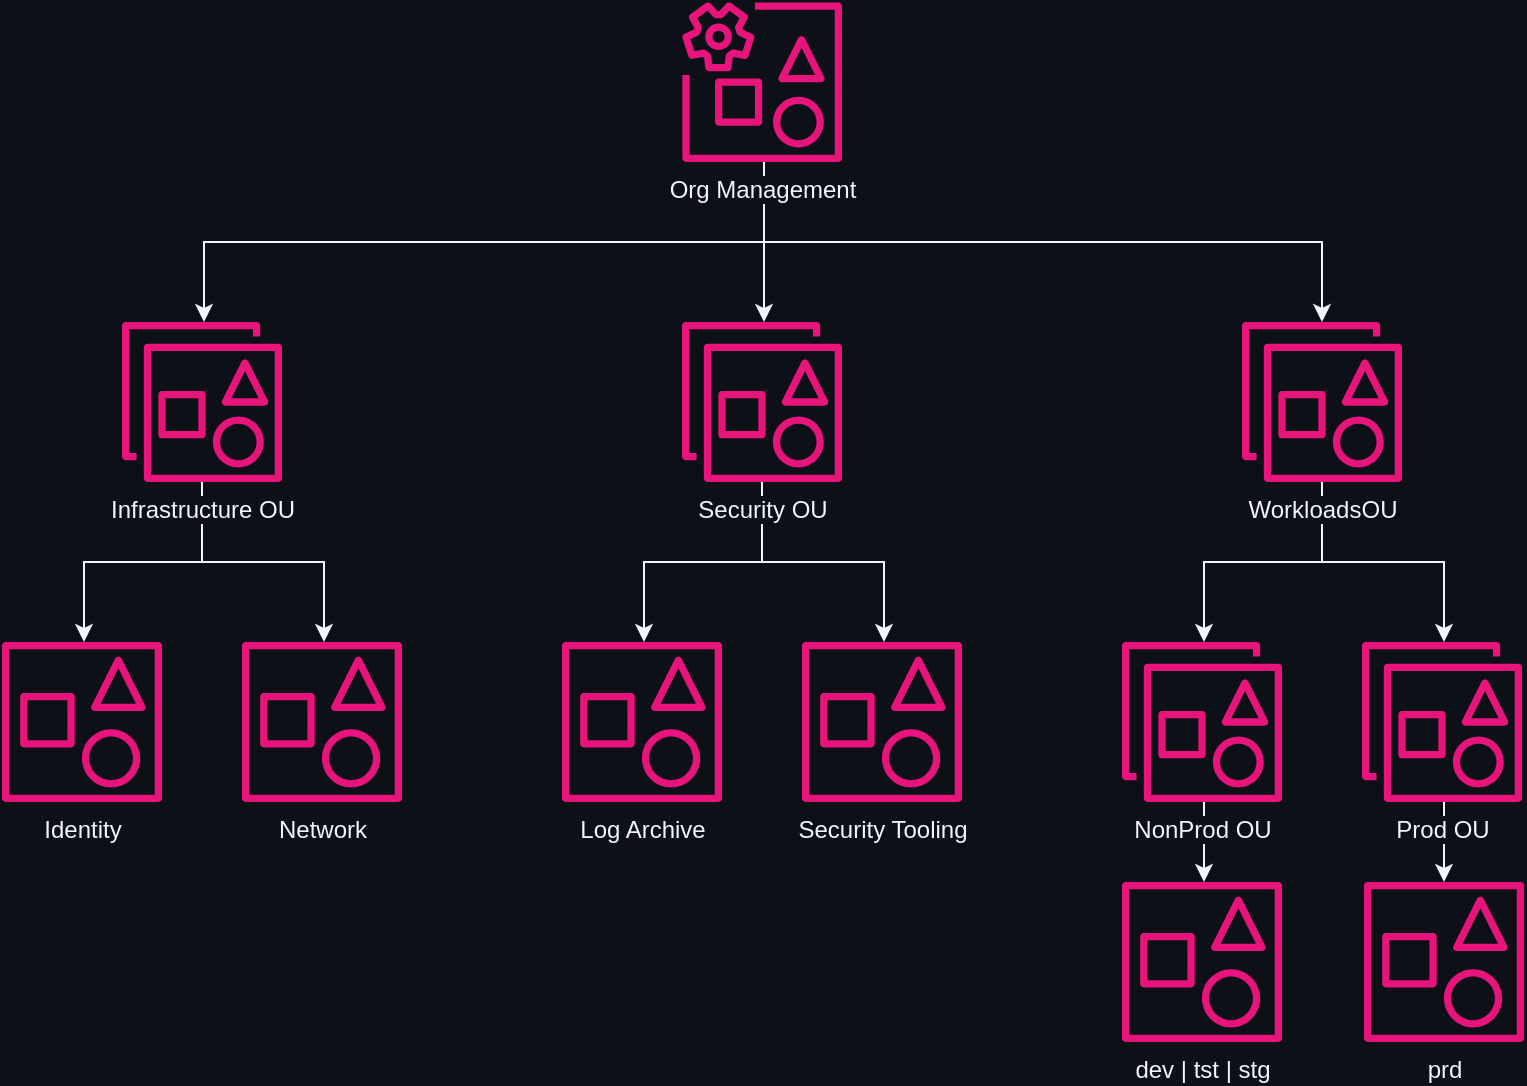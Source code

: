 <mxfile version="24.7.17">
  <diagram name="Page-1" id="3RlztuBvmJlQ_3YMpiWf">
    <mxGraphModel dx="1803" dy="969" grid="1" gridSize="10" guides="1" tooltips="1" connect="1" arrows="1" fold="1" page="1" pageScale="1" pageWidth="850" pageHeight="1100" background="#0D1117" math="0" shadow="0">
      <root>
        <mxCell id="0" />
        <mxCell id="1" parent="0" />
        <mxCell id="qAYZ5E4fQaRt8hyqv8FD-25" style="edgeStyle=orthogonalEdgeStyle;rounded=0;orthogonalLoop=1;jettySize=auto;html=1;labelBackgroundColor=#0D1117;fontColor=#F0F6FC;strokeColor=#F0F6FC;" parent="1" source="qAYZ5E4fQaRt8hyqv8FD-1" target="qAYZ5E4fQaRt8hyqv8FD-7" edge="1">
          <mxGeometry relative="1" as="geometry">
            <Array as="points">
              <mxPoint x="420" y="140" />
              <mxPoint x="420" y="140" />
            </Array>
          </mxGeometry>
        </mxCell>
        <mxCell id="qAYZ5E4fQaRt8hyqv8FD-26" style="edgeStyle=orthogonalEdgeStyle;rounded=0;orthogonalLoop=1;jettySize=auto;html=1;labelBackgroundColor=#0D1117;fontColor=#F0F6FC;strokeColor=#F0F6FC;" parent="1" source="qAYZ5E4fQaRt8hyqv8FD-1" target="qAYZ5E4fQaRt8hyqv8FD-12" edge="1">
          <mxGeometry relative="1" as="geometry">
            <Array as="points">
              <mxPoint x="420" y="160" />
              <mxPoint x="699" y="160" />
            </Array>
          </mxGeometry>
        </mxCell>
        <mxCell id="qAYZ5E4fQaRt8hyqv8FD-27" style="edgeStyle=orthogonalEdgeStyle;rounded=0;orthogonalLoop=1;jettySize=auto;html=1;labelBackgroundColor=#0D1117;fontColor=#F0F6FC;strokeColor=#F0F6FC;" parent="1" source="qAYZ5E4fQaRt8hyqv8FD-1" target="qAYZ5E4fQaRt8hyqv8FD-6" edge="1">
          <mxGeometry relative="1" as="geometry">
            <Array as="points">
              <mxPoint x="420" y="160" />
              <mxPoint x="140" y="160" />
            </Array>
          </mxGeometry>
        </mxCell>
        <mxCell id="qAYZ5E4fQaRt8hyqv8FD-1" value="&lt;div&gt;Org Management&lt;/div&gt;" style="sketch=0;outlineConnect=0;fontColor=#F0F6FC;gradientColor=none;fillColor=#E7157B;strokeColor=#F0F6FC;dashed=0;verticalLabelPosition=bottom;verticalAlign=top;align=center;html=1;fontSize=12;fontStyle=0;aspect=fixed;pointerEvents=1;shape=mxgraph.aws4.organizations_management_account2;labelBackgroundColor=#0D1117;" parent="1" vertex="1">
          <mxGeometry x="379" y="40" width="80" height="80" as="geometry" />
        </mxCell>
        <mxCell id="qAYZ5E4fQaRt8hyqv8FD-29" style="edgeStyle=orthogonalEdgeStyle;rounded=0;orthogonalLoop=1;jettySize=auto;html=1;labelBackgroundColor=#0D1117;fontColor=#F0F6FC;strokeColor=#F0F6FC;" parent="1" source="qAYZ5E4fQaRt8hyqv8FD-6" target="qAYZ5E4fQaRt8hyqv8FD-10" edge="1">
          <mxGeometry relative="1" as="geometry">
            <Array as="points">
              <mxPoint x="139" y="320" />
              <mxPoint x="80" y="320" />
            </Array>
          </mxGeometry>
        </mxCell>
        <mxCell id="qAYZ5E4fQaRt8hyqv8FD-31" style="edgeStyle=orthogonalEdgeStyle;rounded=0;orthogonalLoop=1;jettySize=auto;html=1;labelBackgroundColor=#0D1117;fontColor=#F0F6FC;strokeColor=#F0F6FC;" parent="1" source="qAYZ5E4fQaRt8hyqv8FD-6" target="qAYZ5E4fQaRt8hyqv8FD-11" edge="1">
          <mxGeometry relative="1" as="geometry">
            <Array as="points">
              <mxPoint x="139" y="320" />
              <mxPoint x="200" y="320" />
            </Array>
          </mxGeometry>
        </mxCell>
        <mxCell id="qAYZ5E4fQaRt8hyqv8FD-6" value="Infrastructure OU" style="sketch=0;outlineConnect=0;fontColor=#F0F6FC;gradientColor=none;fillColor=#E7157B;strokeColor=#F0F6FC;dashed=0;verticalLabelPosition=bottom;verticalAlign=top;align=center;html=1;fontSize=12;fontStyle=0;aspect=fixed;pointerEvents=1;shape=mxgraph.aws4.organizations_organizational_unit2;labelBackgroundColor=#0D1117;" parent="1" vertex="1">
          <mxGeometry x="99" y="200" width="80" height="80" as="geometry" />
        </mxCell>
        <mxCell id="qAYZ5E4fQaRt8hyqv8FD-33" style="edgeStyle=orthogonalEdgeStyle;rounded=0;orthogonalLoop=1;jettySize=auto;html=1;labelBackgroundColor=#0D1117;fontColor=#F0F6FC;strokeColor=#F0F6FC;" parent="1" source="qAYZ5E4fQaRt8hyqv8FD-7" target="qAYZ5E4fQaRt8hyqv8FD-9" edge="1">
          <mxGeometry relative="1" as="geometry">
            <Array as="points">
              <mxPoint x="419" y="320" />
              <mxPoint x="360" y="320" />
            </Array>
          </mxGeometry>
        </mxCell>
        <mxCell id="qAYZ5E4fQaRt8hyqv8FD-34" style="edgeStyle=orthogonalEdgeStyle;rounded=0;orthogonalLoop=1;jettySize=auto;html=1;labelBackgroundColor=#0D1117;fontColor=#F0F6FC;strokeColor=#F0F6FC;" parent="1" source="qAYZ5E4fQaRt8hyqv8FD-7" target="qAYZ5E4fQaRt8hyqv8FD-8" edge="1">
          <mxGeometry relative="1" as="geometry">
            <Array as="points">
              <mxPoint x="419" y="320" />
              <mxPoint x="480" y="320" />
            </Array>
          </mxGeometry>
        </mxCell>
        <mxCell id="qAYZ5E4fQaRt8hyqv8FD-7" value="Security OU" style="sketch=0;outlineConnect=0;fontColor=#F0F6FC;gradientColor=none;fillColor=#E7157B;strokeColor=#F0F6FC;dashed=0;verticalLabelPosition=bottom;verticalAlign=top;align=center;html=1;fontSize=12;fontStyle=0;aspect=fixed;pointerEvents=1;shape=mxgraph.aws4.organizations_organizational_unit2;labelBackgroundColor=#0D1117;" parent="1" vertex="1">
          <mxGeometry x="379" y="200" width="80" height="80" as="geometry" />
        </mxCell>
        <mxCell id="qAYZ5E4fQaRt8hyqv8FD-8" value="Security Tooling" style="sketch=0;outlineConnect=0;fontColor=#F0F6FC;gradientColor=none;fillColor=#E7157B;strokeColor=#F0F6FC;dashed=0;verticalLabelPosition=bottom;verticalAlign=top;align=center;html=1;fontSize=12;fontStyle=0;aspect=fixed;pointerEvents=1;shape=mxgraph.aws4.organizations_account2;labelBackgroundColor=#0D1117;" parent="1" vertex="1">
          <mxGeometry x="439" y="360" width="80" height="80" as="geometry" />
        </mxCell>
        <mxCell id="qAYZ5E4fQaRt8hyqv8FD-9" value="&lt;div&gt;Log Archive&lt;/div&gt;" style="sketch=0;outlineConnect=0;fontColor=#F0F6FC;gradientColor=none;fillColor=#E7157B;strokeColor=#F0F6FC;dashed=0;verticalLabelPosition=bottom;verticalAlign=top;align=center;html=1;fontSize=12;fontStyle=0;aspect=fixed;pointerEvents=1;shape=mxgraph.aws4.organizations_account2;labelBackgroundColor=#0D1117;" parent="1" vertex="1">
          <mxGeometry x="319" y="360" width="80" height="80" as="geometry" />
        </mxCell>
        <mxCell id="qAYZ5E4fQaRt8hyqv8FD-10" value="Identity" style="sketch=0;outlineConnect=0;fontColor=#F0F6FC;gradientColor=none;fillColor=#E7157B;strokeColor=#F0F6FC;dashed=0;verticalLabelPosition=bottom;verticalAlign=top;align=center;html=1;fontSize=12;fontStyle=0;aspect=fixed;pointerEvents=1;shape=mxgraph.aws4.organizations_account2;labelBackgroundColor=#0D1117;" parent="1" vertex="1">
          <mxGeometry x="39" y="360" width="80" height="80" as="geometry" />
        </mxCell>
        <mxCell id="qAYZ5E4fQaRt8hyqv8FD-11" value="&lt;div&gt;Network&lt;/div&gt;" style="sketch=0;outlineConnect=0;fontColor=#F0F6FC;gradientColor=none;fillColor=#E7157B;strokeColor=#F0F6FC;dashed=0;verticalLabelPosition=bottom;verticalAlign=top;align=center;html=1;fontSize=12;fontStyle=0;aspect=fixed;pointerEvents=1;shape=mxgraph.aws4.organizations_account2;labelBackgroundColor=#0D1117;" parent="1" vertex="1">
          <mxGeometry x="159" y="360" width="80" height="80" as="geometry" />
        </mxCell>
        <mxCell id="qAYZ5E4fQaRt8hyqv8FD-35" style="edgeStyle=orthogonalEdgeStyle;rounded=0;orthogonalLoop=1;jettySize=auto;html=1;labelBackgroundColor=#0D1117;fontColor=#F0F6FC;strokeColor=#F0F6FC;" parent="1" source="qAYZ5E4fQaRt8hyqv8FD-12" target="qAYZ5E4fQaRt8hyqv8FD-16" edge="1">
          <mxGeometry relative="1" as="geometry">
            <Array as="points">
              <mxPoint x="699" y="320" />
              <mxPoint x="640" y="320" />
            </Array>
          </mxGeometry>
        </mxCell>
        <mxCell id="qAYZ5E4fQaRt8hyqv8FD-36" style="edgeStyle=orthogonalEdgeStyle;rounded=0;orthogonalLoop=1;jettySize=auto;html=1;labelBackgroundColor=#0D1117;fontColor=#F0F6FC;strokeColor=#F0F6FC;" parent="1" source="qAYZ5E4fQaRt8hyqv8FD-12" target="qAYZ5E4fQaRt8hyqv8FD-17" edge="1">
          <mxGeometry relative="1" as="geometry">
            <Array as="points">
              <mxPoint x="699" y="320" />
              <mxPoint x="760" y="320" />
            </Array>
          </mxGeometry>
        </mxCell>
        <mxCell id="qAYZ5E4fQaRt8hyqv8FD-12" value="&lt;div&gt;WorkloadsOU&lt;/div&gt;" style="sketch=0;outlineConnect=0;fontColor=#F0F6FC;gradientColor=none;fillColor=#E7157B;strokeColor=#F0F6FC;dashed=0;verticalLabelPosition=bottom;verticalAlign=top;align=center;html=1;fontSize=12;fontStyle=0;aspect=fixed;pointerEvents=1;shape=mxgraph.aws4.organizations_organizational_unit2;labelBackgroundColor=#0D1117;" parent="1" vertex="1">
          <mxGeometry x="659" y="200" width="80" height="80" as="geometry" />
        </mxCell>
        <mxCell id="qAYZ5E4fQaRt8hyqv8FD-38" style="edgeStyle=orthogonalEdgeStyle;rounded=0;orthogonalLoop=1;jettySize=auto;html=1;labelBackgroundColor=#0D1117;fontColor=#F0F6FC;strokeColor=#F0F6FC;" parent="1" source="qAYZ5E4fQaRt8hyqv8FD-16" target="qAYZ5E4fQaRt8hyqv8FD-18" edge="1">
          <mxGeometry relative="1" as="geometry">
            <Array as="points">
              <mxPoint x="640" y="460" />
              <mxPoint x="640" y="460" />
            </Array>
          </mxGeometry>
        </mxCell>
        <mxCell id="qAYZ5E4fQaRt8hyqv8FD-16" value="NonProd OU" style="sketch=0;outlineConnect=0;fontColor=#F0F6FC;gradientColor=none;fillColor=#E7157B;strokeColor=#F0F6FC;dashed=0;verticalLabelPosition=bottom;verticalAlign=top;align=center;html=1;fontSize=12;fontStyle=0;aspect=fixed;pointerEvents=1;shape=mxgraph.aws4.organizations_organizational_unit2;labelBackgroundColor=#0D1117;" parent="1" vertex="1">
          <mxGeometry x="599" y="360" width="80" height="80" as="geometry" />
        </mxCell>
        <mxCell id="5dbspacoEwdE9uSeqx6c-5" value="" style="edgeStyle=orthogonalEdgeStyle;rounded=0;orthogonalLoop=1;jettySize=auto;html=1;" edge="1" parent="1" source="qAYZ5E4fQaRt8hyqv8FD-17" target="5dbspacoEwdE9uSeqx6c-3">
          <mxGeometry relative="1" as="geometry" />
        </mxCell>
        <mxCell id="5dbspacoEwdE9uSeqx6c-6" style="edgeStyle=orthogonalEdgeStyle;rounded=0;orthogonalLoop=1;jettySize=auto;html=1;strokeColor=#F0F6FC;" edge="1" parent="1" source="qAYZ5E4fQaRt8hyqv8FD-17" target="5dbspacoEwdE9uSeqx6c-3">
          <mxGeometry relative="1" as="geometry">
            <Array as="points">
              <mxPoint x="760" y="450" />
              <mxPoint x="760" y="450" />
            </Array>
          </mxGeometry>
        </mxCell>
        <mxCell id="qAYZ5E4fQaRt8hyqv8FD-17" value="Prod OU" style="sketch=0;outlineConnect=0;fontColor=#F0F6FC;gradientColor=none;fillColor=#E7157B;strokeColor=#F0F6FC;dashed=0;verticalLabelPosition=bottom;verticalAlign=top;align=center;html=1;fontSize=12;fontStyle=0;aspect=fixed;pointerEvents=1;shape=mxgraph.aws4.organizations_organizational_unit2;labelBackgroundColor=#0D1117;" parent="1" vertex="1">
          <mxGeometry x="719" y="360" width="80" height="80" as="geometry" />
        </mxCell>
        <mxCell id="qAYZ5E4fQaRt8hyqv8FD-18" value="dev | tst | stg" style="sketch=0;outlineConnect=0;fontColor=#F0F6FC;gradientColor=none;fillColor=#E7157B;strokeColor=#F0F6FC;dashed=0;verticalLabelPosition=bottom;verticalAlign=top;align=center;html=1;fontSize=12;fontStyle=0;aspect=fixed;pointerEvents=1;shape=mxgraph.aws4.organizations_account2;labelBackgroundColor=#0D1117;" parent="1" vertex="1">
          <mxGeometry x="599" y="480" width="80" height="80" as="geometry" />
        </mxCell>
        <mxCell id="5dbspacoEwdE9uSeqx6c-3" value="prd" style="sketch=0;outlineConnect=0;fontColor=#F0F6FC;gradientColor=none;fillColor=#E7157B;strokeColor=#F0F6FC;dashed=0;verticalLabelPosition=bottom;verticalAlign=top;align=center;html=1;fontSize=12;fontStyle=0;aspect=fixed;pointerEvents=1;shape=mxgraph.aws4.organizations_account2;labelBackgroundColor=#0D1117;" vertex="1" parent="1">
          <mxGeometry x="720" y="480" width="80" height="80" as="geometry" />
        </mxCell>
      </root>
    </mxGraphModel>
  </diagram>
</mxfile>
